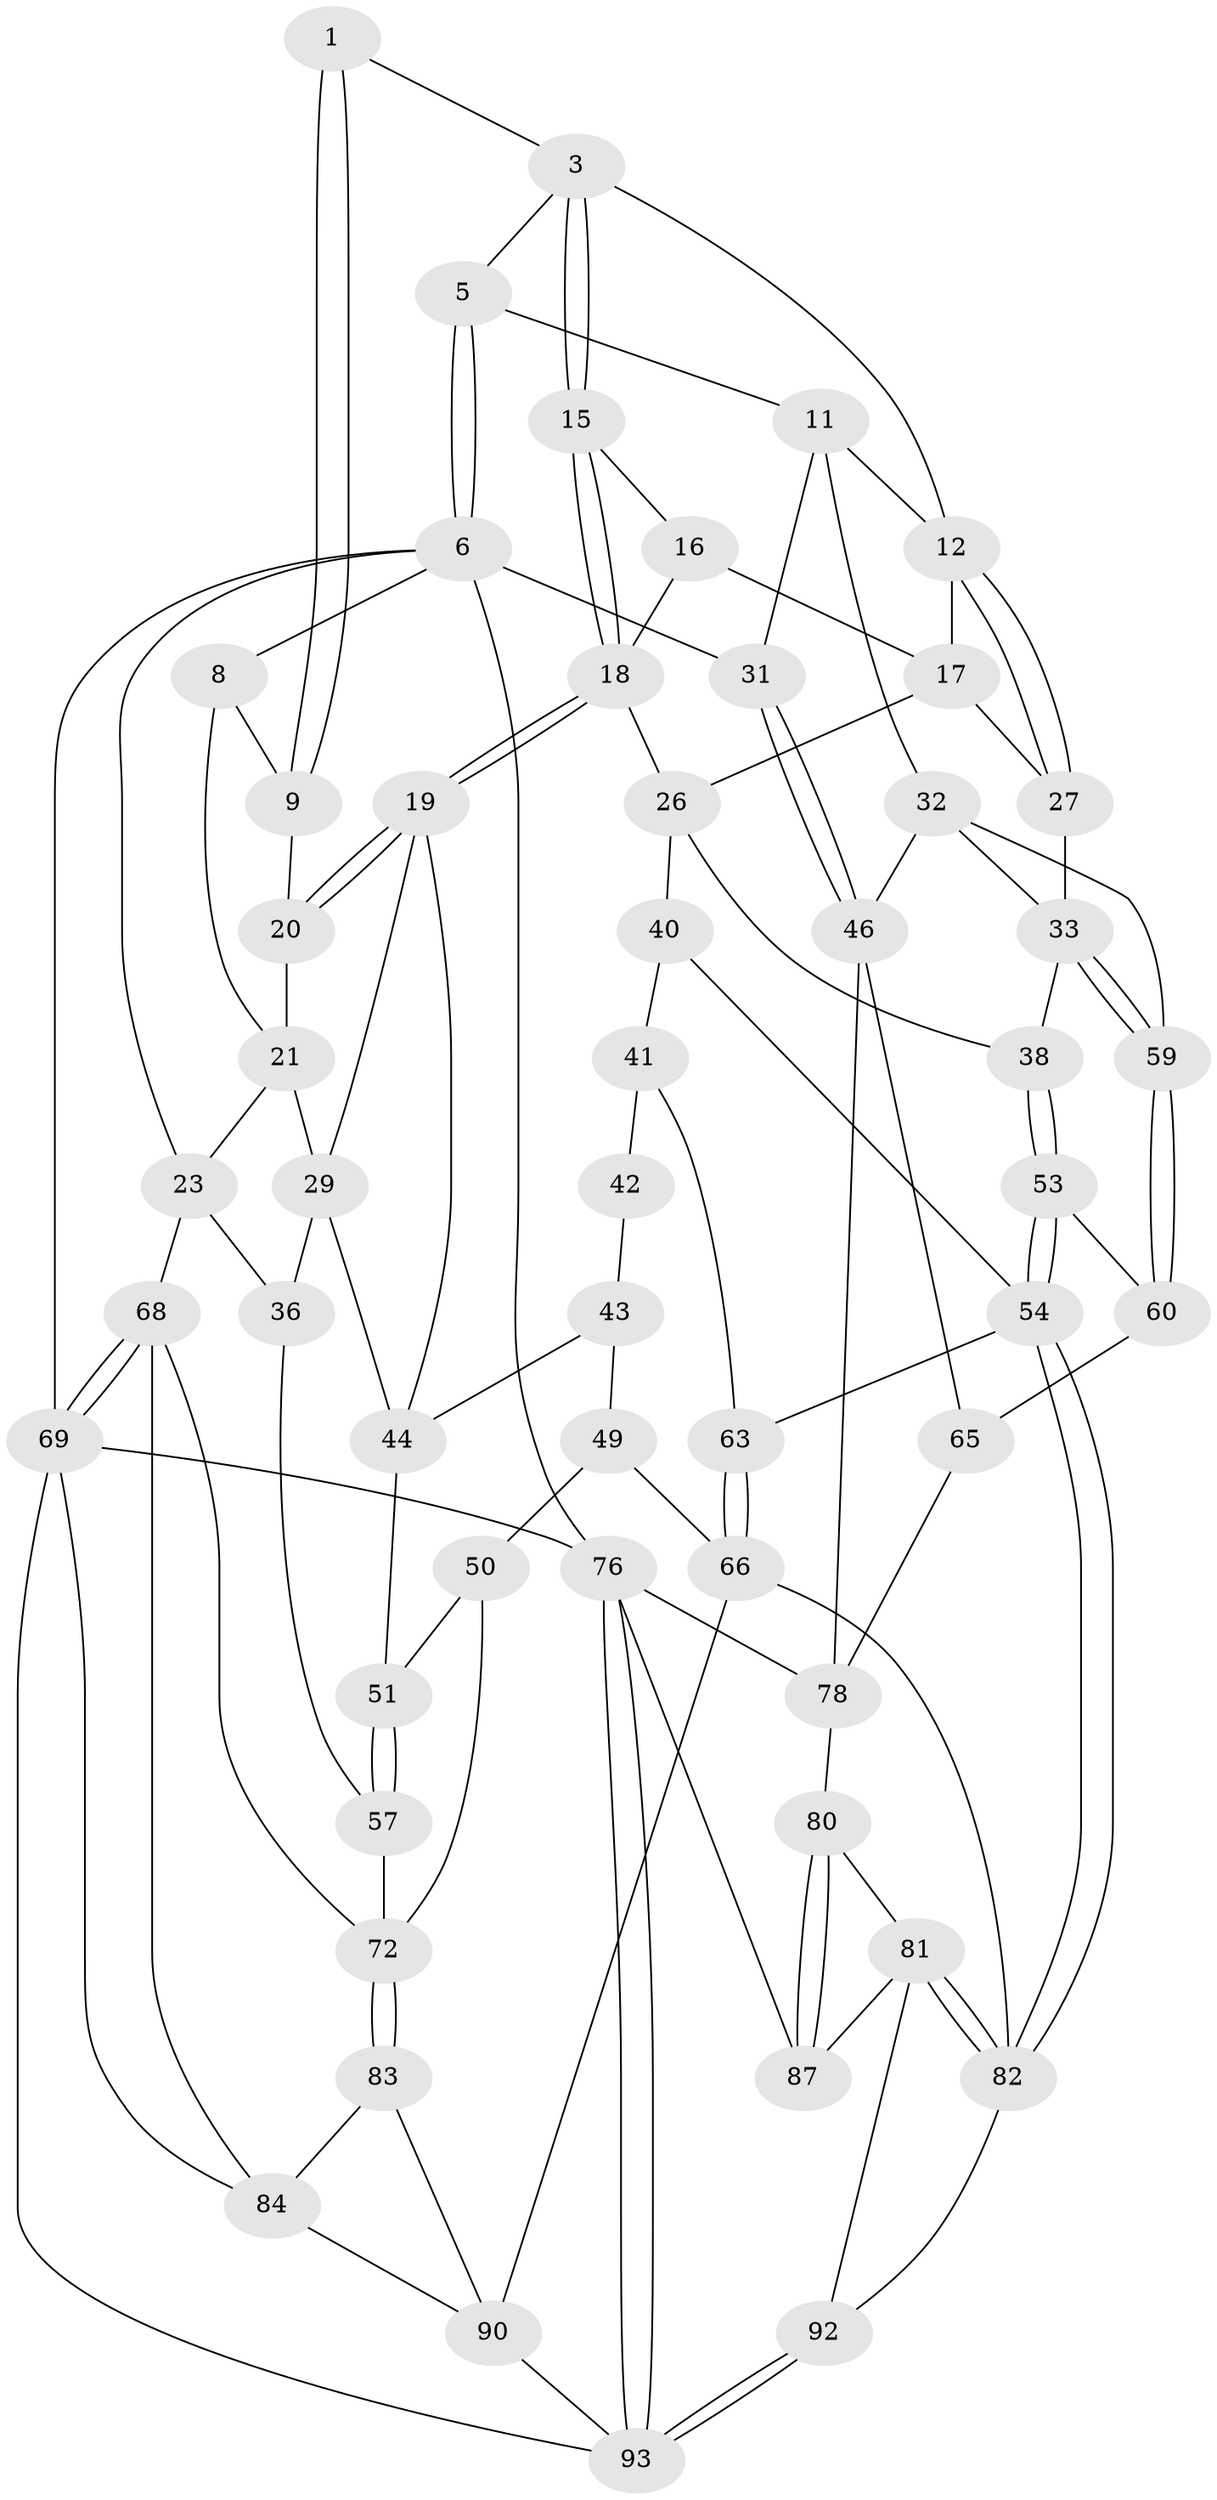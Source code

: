 // original degree distribution, {3: 0.02127659574468085, 4: 0.24468085106382978, 5: 0.5106382978723404, 6: 0.22340425531914893}
// Generated by graph-tools (version 1.1) at 2025/42/03/06/25 10:42:28]
// undirected, 55 vertices, 118 edges
graph export_dot {
graph [start="1"]
  node [color=gray90,style=filled];
  1 [pos="+0.3882155542421064+0",super="+2"];
  3 [pos="+0.4964424723059446+0",super="+4"];
  5 [pos="+0.8214229231060108+0"];
  6 [pos="+1+0",super="+7"];
  8 [pos="+0.16887424425719327+0",super="+10"];
  9 [pos="+0.2954014409846574+0.07037907508777261",super="+14"];
  11 [pos="+0.8951237397736144+0.2021006606065059",super="+30"];
  12 [pos="+0.8657051603834812+0.2051946013458331",super="+13"];
  15 [pos="+0.5162217283692406+0"];
  16 [pos="+0.621565185158571+0.10351979313566498"];
  17 [pos="+0.7141786819043052+0.10682690393941291",super="+25"];
  18 [pos="+0.4628008552334893+0.22303654259642394",super="+24"];
  19 [pos="+0.4424755106842227+0.22799559041727316",super="+28"];
  20 [pos="+0.36983320719320945+0.1649946649113335"];
  21 [pos="+0.19520698078162826+0.1665732473423394",super="+22"];
  23 [pos="+0+0.09840462157162888",super="+37"];
  26 [pos="+0.5393958300970343+0.24755196331675136",super="+39"];
  27 [pos="+0.7951187686963217+0.22678620932756682"];
  29 [pos="+0.17033263285715877+0.2493368260599851",super="+35"];
  31 [pos="+1+0.17143892615788733"];
  32 [pos="+0.9617624597553931+0.319755224280537",super="+47"];
  33 [pos="+0.8029542179910444+0.40845298569373245",super="+34"];
  36 [pos="+0+0.4545523530516398"];
  38 [pos="+0.6849186966703673+0.4158907226675244"];
  40 [pos="+0.5503568391480599+0.4161812821044356"];
  41 [pos="+0.4840377456885346+0.4457905510361833",super="+62"];
  42 [pos="+0.4323436017563493+0.40565985857476944",super="+56"];
  43 [pos="+0.38625212625682964+0.36594379912386793",super="+48"];
  44 [pos="+0.38094919926140897+0.352265842665693",super="+45"];
  46 [pos="+1+0.5049523576567201",super="+64"];
  49 [pos="+0.3278819893316127+0.5291032928553346",super="+67"];
  50 [pos="+0.278322403759376+0.541203528041105",super="+71"];
  51 [pos="+0.25636199151497097+0.5260393046275514",super="+52"];
  53 [pos="+0.6500548022805855+0.6247300120784146"];
  54 [pos="+0.6097411461868716+0.6436557881817143",super="+55"];
  57 [pos="+0.12045171078554412+0.5676646807561907",super="+58"];
  59 [pos="+0.8495198579923937+0.4526248529430612"];
  60 [pos="+0.848213830604621+0.5242063316792968",super="+61"];
  63 [pos="+0.5382692909490762+0.647965902555827"];
  65 [pos="+0.9372936355238305+0.599773156989635",super="+75"];
  66 [pos="+0.46308850221887465+0.7166615741566613",super="+86"];
  68 [pos="+0+0.6600314088972647",super="+74"];
  69 [pos="+0+1",super="+70"];
  72 [pos="+0.24798742510266314+0.7522871138178984",super="+73"];
  76 [pos="+1+1",super="+77"];
  78 [pos="+1+0.6953382382853525",super="+79"];
  80 [pos="+0.7988347988233475+0.7366464924421967"];
  81 [pos="+0.7942770152475402+0.7657979107366015",super="+89"];
  82 [pos="+0.688840207717266+0.9766252684689818",super="+85"];
  83 [pos="+0.22755212748428616+0.804180266506435"];
  84 [pos="+0.05664513539668789+0.7778057739563897",super="+88"];
  87 [pos="+1+0.8139788286119553"];
  90 [pos="+0.26817445601535744+0.976850853811756",super="+91"];
  92 [pos="+0.6826925080957751+1"];
  93 [pos="+0.6799031263716728+1",super="+94"];
  1 -- 9 [weight=2];
  1 -- 9;
  1 -- 3;
  3 -- 15;
  3 -- 15;
  3 -- 5;
  3 -- 12;
  5 -- 6;
  5 -- 6;
  5 -- 11;
  6 -- 31;
  6 -- 76;
  6 -- 8;
  6 -- 23;
  6 -- 69;
  8 -- 9;
  8 -- 21;
  9 -- 20;
  11 -- 12;
  11 -- 32;
  11 -- 31;
  12 -- 27;
  12 -- 27;
  12 -- 17;
  15 -- 16;
  15 -- 18;
  15 -- 18;
  16 -- 17;
  16 -- 18;
  17 -- 26;
  17 -- 27;
  18 -- 19;
  18 -- 19;
  18 -- 26;
  19 -- 20;
  19 -- 20;
  19 -- 44;
  19 -- 29;
  20 -- 21;
  21 -- 29;
  21 -- 23;
  23 -- 36;
  23 -- 68;
  26 -- 40;
  26 -- 38;
  27 -- 33;
  29 -- 36;
  29 -- 44;
  31 -- 46;
  31 -- 46;
  32 -- 33;
  32 -- 59;
  32 -- 46;
  33 -- 59;
  33 -- 59;
  33 -- 38;
  36 -- 57;
  38 -- 53;
  38 -- 53;
  40 -- 41;
  40 -- 54;
  41 -- 42 [weight=2];
  41 -- 63;
  42 -- 43 [weight=2];
  43 -- 44;
  43 -- 49;
  44 -- 51;
  46 -- 65;
  46 -- 78;
  49 -- 50 [weight=2];
  49 -- 66;
  50 -- 51;
  50 -- 72;
  51 -- 57 [weight=2];
  51 -- 57;
  53 -- 54;
  53 -- 54;
  53 -- 60;
  54 -- 82;
  54 -- 82;
  54 -- 63;
  57 -- 72;
  59 -- 60;
  59 -- 60;
  60 -- 65 [weight=2];
  63 -- 66;
  63 -- 66;
  65 -- 78;
  66 -- 90;
  66 -- 82;
  68 -- 69;
  68 -- 69;
  68 -- 72;
  68 -- 84;
  69 -- 84;
  69 -- 93;
  69 -- 76;
  72 -- 83;
  72 -- 83;
  76 -- 93;
  76 -- 93;
  76 -- 78;
  76 -- 87;
  78 -- 80;
  80 -- 81;
  80 -- 87;
  80 -- 87;
  81 -- 82;
  81 -- 82;
  81 -- 92;
  81 -- 87;
  82 -- 92;
  83 -- 84;
  83 -- 90;
  84 -- 90;
  90 -- 93;
  92 -- 93;
  92 -- 93;
}
